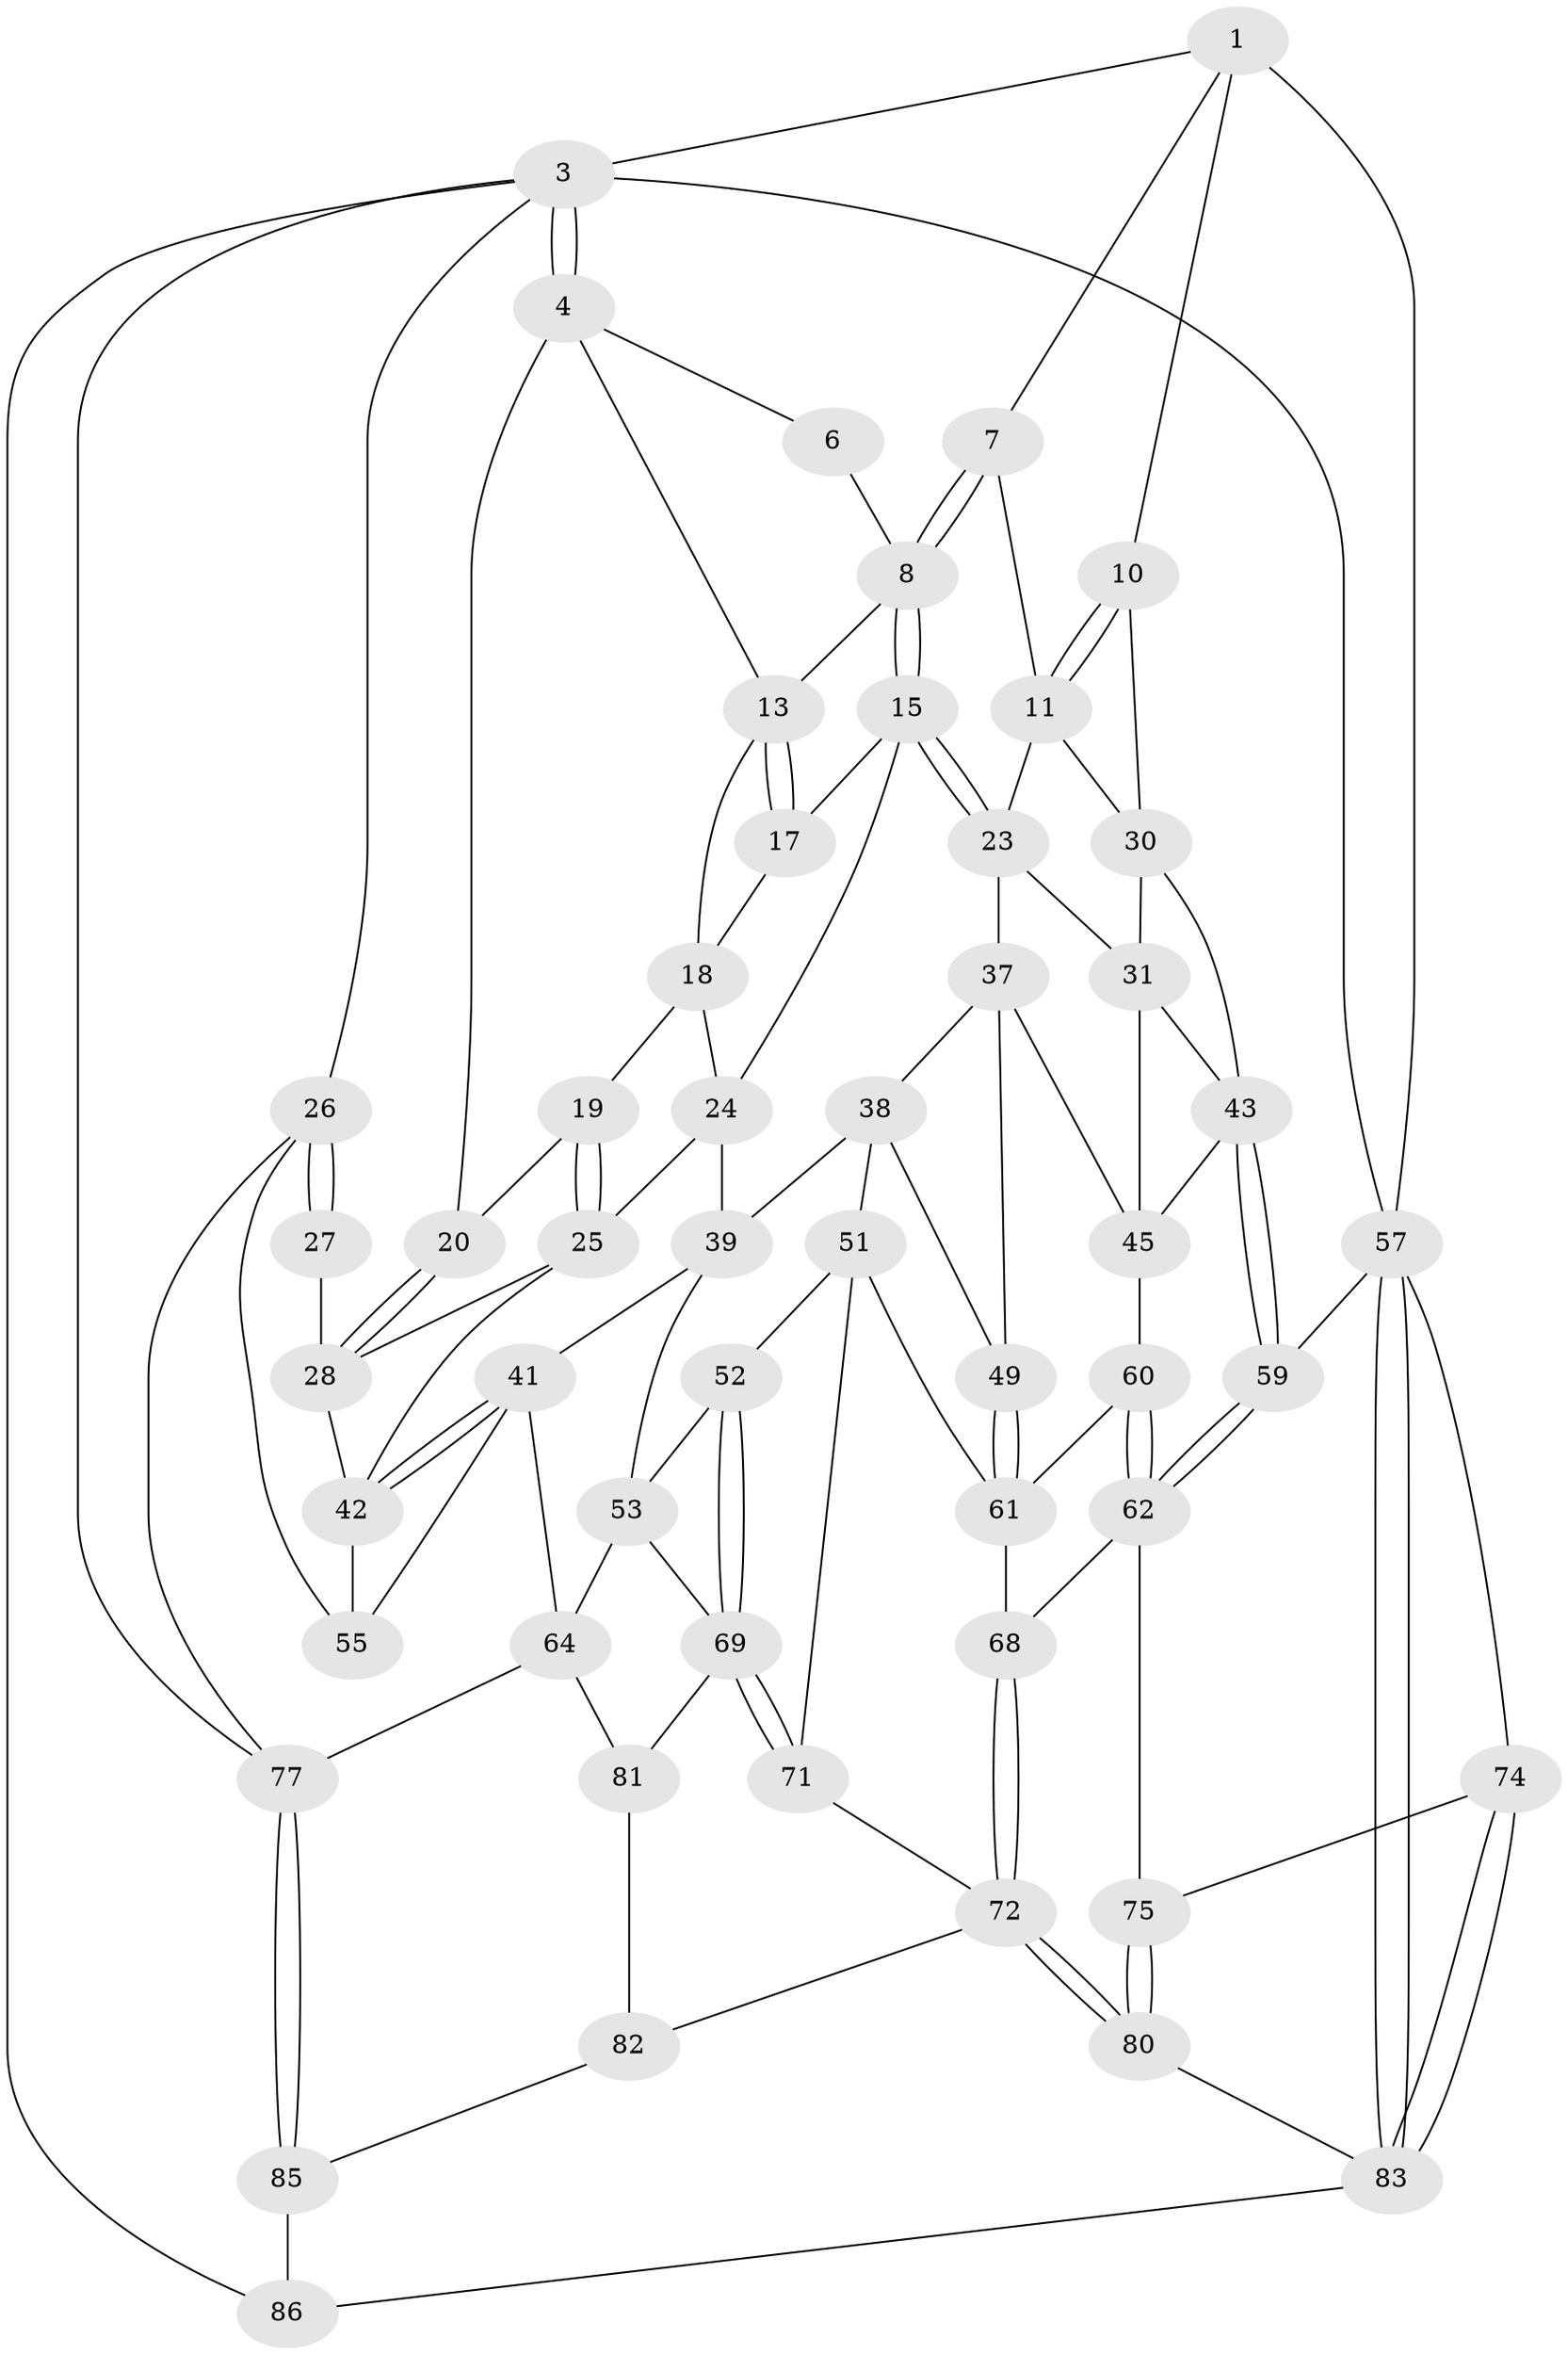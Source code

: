 // original degree distribution, {3: 0.03488372093023256, 6: 0.23255813953488372, 5: 0.5, 4: 0.23255813953488372}
// Generated by graph-tools (version 1.1) at 2025/11/02/27/25 16:11:51]
// undirected, 53 vertices, 118 edges
graph export_dot {
graph [start="1"]
  node [color=gray90,style=filled];
  1 [pos="+0.7837104596254809+0",super="+2"];
  3 [pos="+0+0",super="+79"];
  4 [pos="+0+0",super="+5"];
  6 [pos="+0.366984897387503+0"];
  7 [pos="+0.7338167668597624+0"];
  8 [pos="+0.5625062905213016+0.1567258248946624",super="+9"];
  10 [pos="+1+0.16973764453942047"];
  11 [pos="+0.8547093373885374+0.19432330829560973",super="+12"];
  13 [pos="+0.3375161363126833+0.14635264610386037",super="+14"];
  15 [pos="+0.5812727789589778+0.2508804889084422",super="+16"];
  17 [pos="+0.3989971133953198+0.27842322707183176"];
  18 [pos="+0.2770660187929489+0.15094771825528722",super="+22"];
  19 [pos="+0.22642226501046378+0.224714763596989"];
  20 [pos="+0.14080316913914617+0.2645292081025297",super="+21"];
  23 [pos="+0.6042632988653494+0.2765726402137334",super="+33"];
  24 [pos="+0.27755829773030083+0.3659286428678723",super="+35"];
  25 [pos="+0.2737679523223011+0.36619159169297416",super="+34"];
  26 [pos="+0+0.5157459029226515",super="+54"];
  27 [pos="+0.06328269636400802+0.24452369224447237"];
  28 [pos="+0.14349503451106832+0.3414350794063354",super="+29"];
  30 [pos="+0.8268425137343804+0.3325850991810269",super="+36"];
  31 [pos="+0.7975221846632589+0.3661684400516358",super="+32"];
  37 [pos="+0.6104089445796054+0.3377277210155001",super="+48"];
  38 [pos="+0.5402123810707251+0.43797422471697695",super="+50"];
  39 [pos="+0.3866096699380286+0.44031978191293436",super="+40"];
  41 [pos="+0.23342173566134397+0.5325319585078699",super="+56"];
  42 [pos="+0.2149121581339274+0.4861186412891615",super="+47"];
  43 [pos="+1+0.5035060025305133",super="+44"];
  45 [pos="+0.913482118058445+0.5321744760092804",super="+46"];
  49 [pos="+0.7104602847689024+0.589323466969331"];
  51 [pos="+0.4463302066036288+0.6226539418776772",super="+66"];
  52 [pos="+0.4245074105489051+0.6150983085977245"];
  53 [pos="+0.37591010416126525+0.5671654741827853",super="+63"];
  55 [pos="+0+0.5197715957343655"];
  57 [pos="+1+1",super="+58"];
  59 [pos="+1+0.6477584314650379"];
  60 [pos="+0.8804491319117674+0.5533941226896999"];
  61 [pos="+0.7124729852342032+0.5934366123833696",super="+65"];
  62 [pos="+0.8711107775795763+0.7311893601255698",super="+67"];
  64 [pos="+0.13709607580756683+0.697507910563092",super="+76"];
  68 [pos="+0.7200903122397752+0.715621602193578"];
  69 [pos="+0.26064240939081257+0.7915869068129643",super="+70"];
  71 [pos="+0.5166067473436632+0.8472679013389678"];
  72 [pos="+0.6091852415723694+0.9479754859731127",super="+73"];
  74 [pos="+0.9227694619724927+0.893958847483754"];
  75 [pos="+0.9040768503408+0.8975688277519271"];
  77 [pos="+0+1",super="+78"];
  80 [pos="+0.6499389725588742+1"];
  81 [pos="+0.2035492302340661+0.8861528119091286"];
  82 [pos="+0.21151902706008435+0.9077556206574748"];
  83 [pos="+1+1",super="+84"];
  85 [pos="+0.22683342852597493+0.966346251611933"];
  86 [pos="+0.309992826797898+1"];
  1 -- 7;
  1 -- 10;
  1 -- 3;
  1 -- 57;
  3 -- 4;
  3 -- 4;
  3 -- 26;
  3 -- 57;
  3 -- 77;
  3 -- 86;
  4 -- 13;
  4 -- 6;
  4 -- 20;
  6 -- 8;
  7 -- 8;
  7 -- 8;
  7 -- 11;
  8 -- 15;
  8 -- 15;
  8 -- 13;
  10 -- 11;
  10 -- 11;
  10 -- 30;
  11 -- 30;
  11 -- 23;
  13 -- 17;
  13 -- 17;
  13 -- 18;
  15 -- 23;
  15 -- 23;
  15 -- 17;
  15 -- 24;
  17 -- 18;
  18 -- 19;
  18 -- 24;
  19 -- 20;
  19 -- 25;
  19 -- 25;
  20 -- 28;
  20 -- 28;
  23 -- 31;
  23 -- 37;
  24 -- 25;
  24 -- 39;
  25 -- 42;
  25 -- 28;
  26 -- 27;
  26 -- 27;
  26 -- 55;
  26 -- 77;
  27 -- 28;
  28 -- 42;
  30 -- 31;
  30 -- 43;
  31 -- 43;
  31 -- 45;
  37 -- 38;
  37 -- 49;
  37 -- 45;
  38 -- 39;
  38 -- 49;
  38 -- 51;
  39 -- 41;
  39 -- 53;
  41 -- 42;
  41 -- 42;
  41 -- 64;
  41 -- 55;
  42 -- 55;
  43 -- 59;
  43 -- 59;
  43 -- 45;
  45 -- 60;
  49 -- 61;
  49 -- 61;
  51 -- 52;
  51 -- 61;
  51 -- 71;
  52 -- 53;
  52 -- 69;
  52 -- 69;
  53 -- 64;
  53 -- 69;
  57 -- 83;
  57 -- 83;
  57 -- 74;
  57 -- 59;
  59 -- 62;
  59 -- 62;
  60 -- 61;
  60 -- 62;
  60 -- 62;
  61 -- 68;
  62 -- 75;
  62 -- 68;
  64 -- 81;
  64 -- 77;
  68 -- 72;
  68 -- 72;
  69 -- 71;
  69 -- 71;
  69 -- 81;
  71 -- 72;
  72 -- 80;
  72 -- 80;
  72 -- 82;
  74 -- 75;
  74 -- 83;
  74 -- 83;
  75 -- 80;
  75 -- 80;
  77 -- 85;
  77 -- 85;
  80 -- 83;
  81 -- 82;
  82 -- 85;
  83 -- 86;
  85 -- 86;
}
